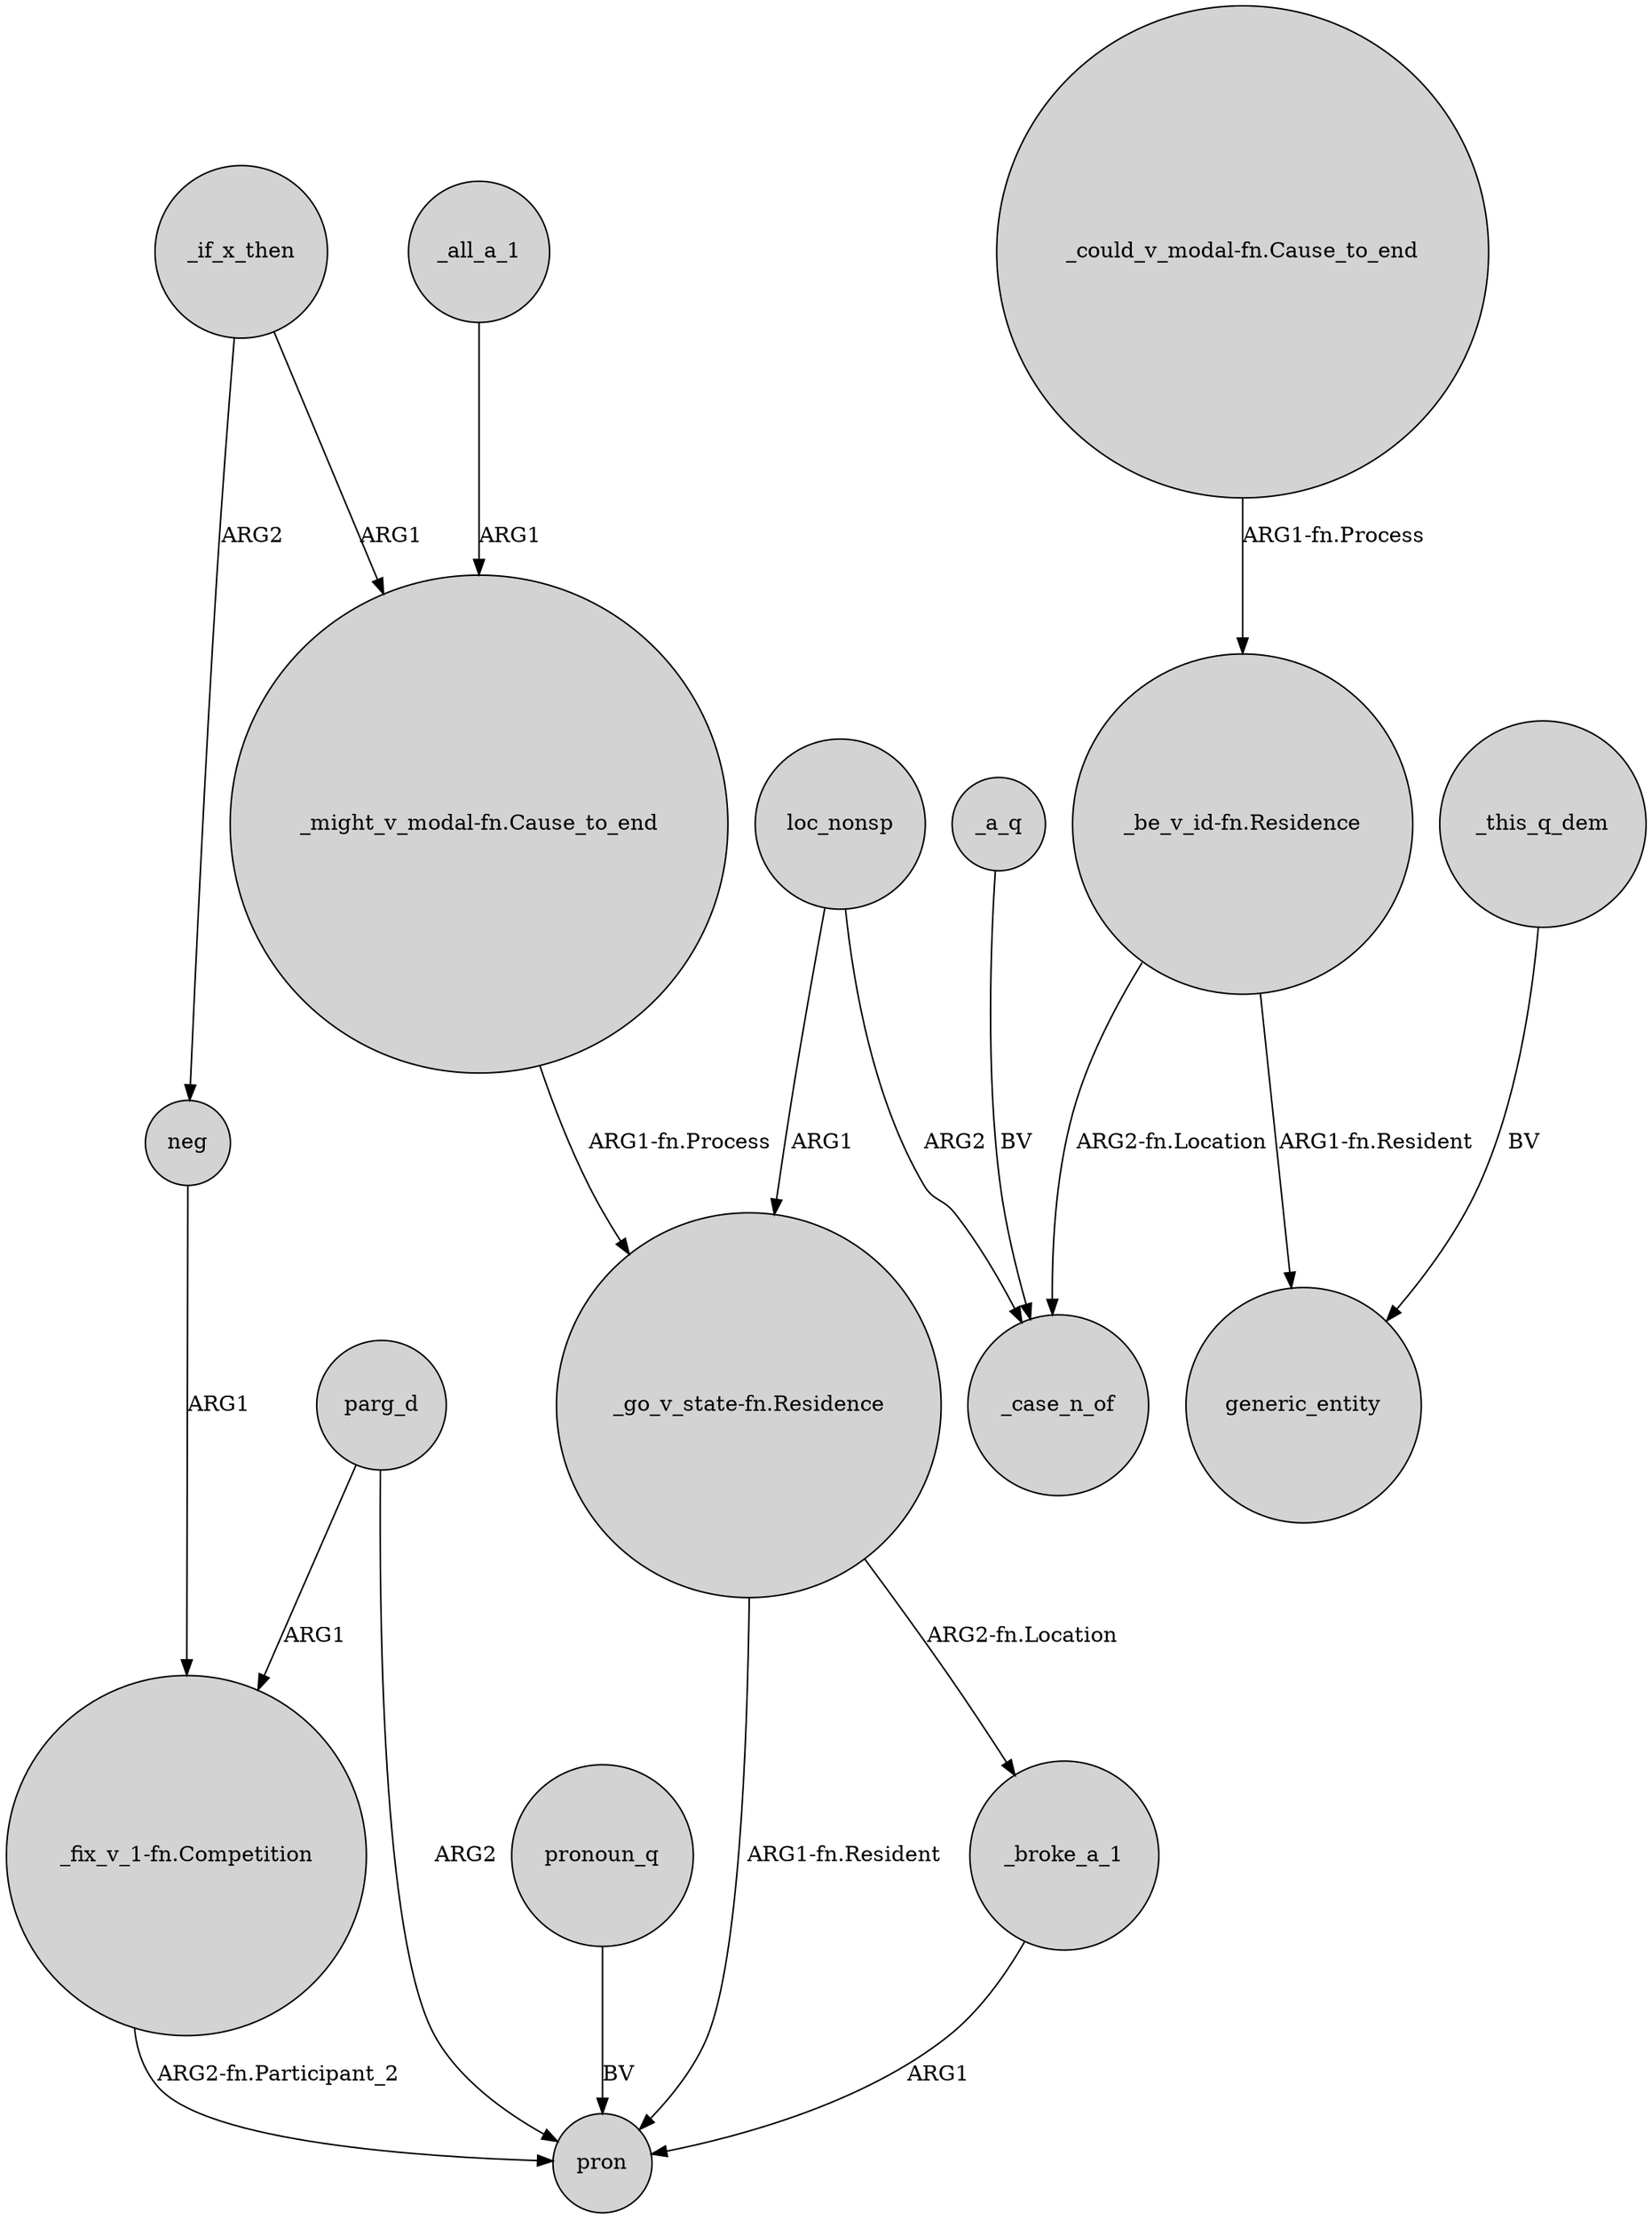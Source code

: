 digraph {
	node [shape=circle style=filled]
	_if_x_then -> neg [label=ARG2]
	_all_a_1 -> "_might_v_modal-fn.Cause_to_end" [label=ARG1]
	parg_d -> pron [label=ARG2]
	_broke_a_1 -> pron [label=ARG1]
	loc_nonsp -> _case_n_of [label=ARG2]
	_a_q -> _case_n_of [label=BV]
	pronoun_q -> pron [label=BV]
	loc_nonsp -> "_go_v_state-fn.Residence" [label=ARG1]
	_this_q_dem -> generic_entity [label=BV]
	"_go_v_state-fn.Residence" -> _broke_a_1 [label="ARG2-fn.Location"]
	neg -> "_fix_v_1-fn.Competition" [label=ARG1]
	"_go_v_state-fn.Residence" -> pron [label="ARG1-fn.Resident"]
	parg_d -> "_fix_v_1-fn.Competition" [label=ARG1]
	"_might_v_modal-fn.Cause_to_end" -> "_go_v_state-fn.Residence" [label="ARG1-fn.Process"]
	"_fix_v_1-fn.Competition" -> pron [label="ARG2-fn.Participant_2"]
	_if_x_then -> "_might_v_modal-fn.Cause_to_end" [label=ARG1]
	"_could_v_modal-fn.Cause_to_end" -> "_be_v_id-fn.Residence" [label="ARG1-fn.Process"]
	"_be_v_id-fn.Residence" -> _case_n_of [label="ARG2-fn.Location"]
	"_be_v_id-fn.Residence" -> generic_entity [label="ARG1-fn.Resident"]
}
